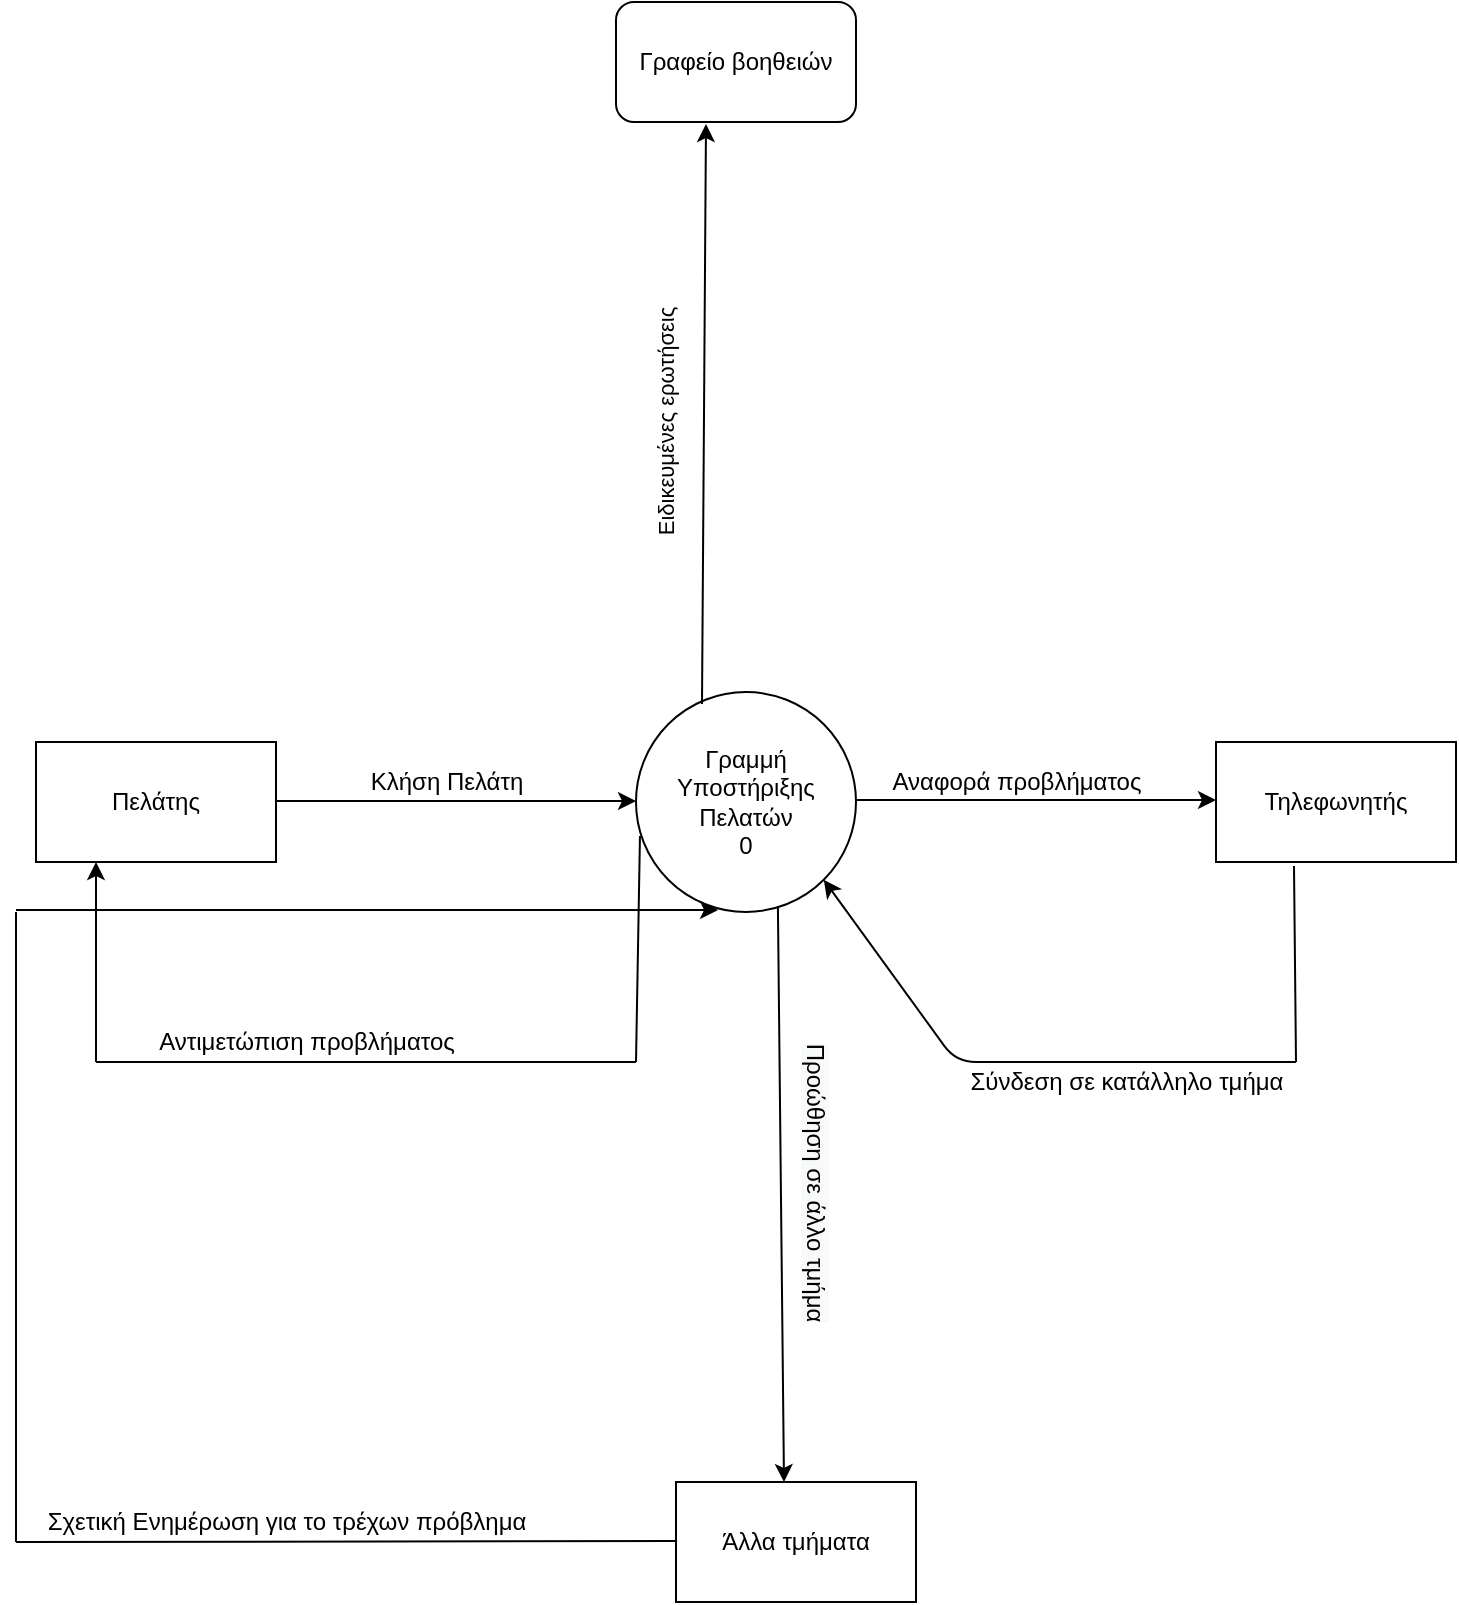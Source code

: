 <mxfile version="13.9.9" type="device"><diagram id="3elvKoKmaonH-hzIDWvf" name="Page-1"><mxGraphModel dx="1659" dy="1737" grid="1" gridSize="10" guides="1" tooltips="1" connect="1" arrows="1" fold="1" page="1" pageScale="1" pageWidth="827" pageHeight="1169" math="0" shadow="0"><root><mxCell id="0"/><mxCell id="1" parent="0"/><mxCell id="E991oYvVs10zfmyrWUR5-1" value="" style="endArrow=classic;html=1;" parent="1" edge="1"><mxGeometry width="50" height="50" relative="1" as="geometry"><mxPoint x="-630" y="269.5" as="sourcePoint"/><mxPoint x="-450" y="269.5" as="targetPoint"/></mxGeometry></mxCell><mxCell id="E991oYvVs10zfmyrWUR5-3" value="Τηλεφωνητής" style="rounded=0;whiteSpace=wrap;html=1;" parent="1" vertex="1"><mxGeometry x="-160" y="240" width="120" height="60" as="geometry"/></mxCell><mxCell id="E991oYvVs10zfmyrWUR5-9" value="Γραμμή Υποστήριξης&lt;br&gt;Πελατών&lt;br&gt;0" style="ellipse;whiteSpace=wrap;html=1;aspect=fixed;" parent="1" vertex="1"><mxGeometry x="-450" y="215" width="110" height="110" as="geometry"/></mxCell><mxCell id="E991oYvVs10zfmyrWUR5-11" value="Πελάτης" style="rounded=0;whiteSpace=wrap;html=1;" parent="1" vertex="1"><mxGeometry x="-750" y="240" width="120" height="60" as="geometry"/></mxCell><mxCell id="E991oYvVs10zfmyrWUR5-12" value="Κλήση Πελάτη" style="text;html=1;align=center;verticalAlign=middle;resizable=0;points=[];autosize=1;" parent="1" vertex="1"><mxGeometry x="-590" y="250" width="90" height="20" as="geometry"/></mxCell><mxCell id="E991oYvVs10zfmyrWUR5-13" value="" style="endArrow=classic;html=1;" parent="1" edge="1"><mxGeometry width="50" height="50" relative="1" as="geometry"><mxPoint x="-340" y="269" as="sourcePoint"/><mxPoint x="-160" y="269" as="targetPoint"/></mxGeometry></mxCell><mxCell id="E991oYvVs10zfmyrWUR5-14" value="Αναφορά προβλήματος" style="text;html=1;align=center;verticalAlign=middle;resizable=0;points=[];autosize=1;" parent="1" vertex="1"><mxGeometry x="-330" y="250" width="140" height="20" as="geometry"/></mxCell><mxCell id="E991oYvVs10zfmyrWUR5-22" value="Γραφείο βοηθειών" style="rounded=1;whiteSpace=wrap;html=1;" parent="1" vertex="1"><mxGeometry x="-460" y="-130" width="120" height="60" as="geometry"/></mxCell><mxCell id="E991oYvVs10zfmyrWUR5-29" value="" style="endArrow=classic;html=1;entryX=1;entryY=1;entryDx=0;entryDy=0;" parent="1" target="E991oYvVs10zfmyrWUR5-9" edge="1"><mxGeometry width="50" height="50" relative="1" as="geometry"><mxPoint x="-120" y="400" as="sourcePoint"/><mxPoint x="-190" y="350" as="targetPoint"/><Array as="points"><mxPoint x="-290" y="400"/></Array></mxGeometry></mxCell><mxCell id="E991oYvVs10zfmyrWUR5-30" value="" style="endArrow=none;html=1;entryX=0.325;entryY=1.033;entryDx=0;entryDy=0;entryPerimeter=0;" parent="1" target="E991oYvVs10zfmyrWUR5-3" edge="1"><mxGeometry width="50" height="50" relative="1" as="geometry"><mxPoint x="-120" y="400" as="sourcePoint"/><mxPoint x="-70" y="350" as="targetPoint"/></mxGeometry></mxCell><mxCell id="E991oYvVs10zfmyrWUR5-35" value="" style="endArrow=classic;html=1;exitX=0.645;exitY=0.973;exitDx=0;exitDy=0;exitPerimeter=0;entryX=0.45;entryY=0;entryDx=0;entryDy=0;entryPerimeter=0;" parent="1" source="E991oYvVs10zfmyrWUR5-9" target="E991oYvVs10zfmyrWUR5-57" edge="1"><mxGeometry width="50" height="50" relative="1" as="geometry"><mxPoint x="-380" y="440" as="sourcePoint"/><mxPoint x="-375.96" y="583.02" as="targetPoint"/></mxGeometry></mxCell><mxCell id="E991oYvVs10zfmyrWUR5-37" value="&lt;span style=&quot;font-size: 12px ; background-color: rgb(248 , 249 , 250)&quot;&gt;Προώθηση σε άλλο τμήμα&lt;/span&gt;" style="edgeLabel;html=1;align=center;verticalAlign=middle;resizable=0;points=[];rotation=90;" parent="E991oYvVs10zfmyrWUR5-35" vertex="1" connectable="0"><mxGeometry x="0.484" y="5" relative="1" as="geometry"><mxPoint x="11.76" y="-75.96" as="offset"/></mxGeometry></mxCell><mxCell id="E991oYvVs10zfmyrWUR5-36" value="" style="endArrow=classic;html=1;exitX=0.3;exitY=0.055;exitDx=0;exitDy=0;exitPerimeter=0;entryX=0.375;entryY=1.017;entryDx=0;entryDy=0;entryPerimeter=0;" parent="1" source="E991oYvVs10zfmyrWUR5-9" target="E991oYvVs10zfmyrWUR5-22" edge="1"><mxGeometry width="50" height="50" relative="1" as="geometry"><mxPoint x="-430" y="190" as="sourcePoint"/><mxPoint x="-417" y="40" as="targetPoint"/></mxGeometry></mxCell><mxCell id="E991oYvVs10zfmyrWUR5-38" value="Σύνδεση σε κατάλληλο τμήμα" style="text;html=1;align=center;verticalAlign=middle;resizable=0;points=[];autosize=1;rotation=0;" parent="1" vertex="1"><mxGeometry x="-290" y="400" width="170" height="20" as="geometry"/></mxCell><mxCell id="E991oYvVs10zfmyrWUR5-40" value="" style="endArrow=none;html=1;exitX=0.25;exitY=0;exitDx=0;exitDy=0;" parent="1" edge="1"><mxGeometry width="50" height="50" relative="1" as="geometry"><mxPoint x="-430" y="639.5" as="sourcePoint"/><mxPoint x="-760" y="640" as="targetPoint"/></mxGeometry></mxCell><mxCell id="E991oYvVs10zfmyrWUR5-41" value="" style="endArrow=none;html=1;" parent="1" edge="1"><mxGeometry width="50" height="50" relative="1" as="geometry"><mxPoint x="-760" y="640" as="sourcePoint"/><mxPoint x="-760" y="325" as="targetPoint"/></mxGeometry></mxCell><mxCell id="E991oYvVs10zfmyrWUR5-42" value="" style="endArrow=classic;html=1;entryX=0.373;entryY=0.991;entryDx=0;entryDy=0;entryPerimeter=0;" parent="1" target="E991oYvVs10zfmyrWUR5-9" edge="1"><mxGeometry width="50" height="50" relative="1" as="geometry"><mxPoint x="-760" y="324" as="sourcePoint"/><mxPoint x="-680" y="310" as="targetPoint"/></mxGeometry></mxCell><mxCell id="E991oYvVs10zfmyrWUR5-43" value="Σχετική Ενημέρωση για το τρέχων πρόβλημα" style="text;html=1;align=center;verticalAlign=middle;resizable=0;points=[];autosize=1;" parent="1" vertex="1"><mxGeometry x="-750" y="620" width="250" height="20" as="geometry"/></mxCell><mxCell id="E991oYvVs10zfmyrWUR5-44" value="" style="endArrow=classic;html=1;entryX=0.25;entryY=1;entryDx=0;entryDy=0;" parent="1" target="E991oYvVs10zfmyrWUR5-11" edge="1"><mxGeometry width="50" height="50" relative="1" as="geometry"><mxPoint x="-720" y="400" as="sourcePoint"/><mxPoint x="-670" y="350" as="targetPoint"/></mxGeometry></mxCell><mxCell id="E991oYvVs10zfmyrWUR5-52" value="" style="endArrow=none;html=1;entryX=0.018;entryY=0.655;entryDx=0;entryDy=0;entryPerimeter=0;" parent="1" target="E991oYvVs10zfmyrWUR5-9" edge="1"><mxGeometry width="50" height="50" relative="1" as="geometry"><mxPoint x="-450" y="400" as="sourcePoint"/><mxPoint x="-400" y="350" as="targetPoint"/></mxGeometry></mxCell><mxCell id="E991oYvVs10zfmyrWUR5-53" value="" style="endArrow=none;html=1;" parent="1" edge="1"><mxGeometry width="50" height="50" relative="1" as="geometry"><mxPoint x="-720" y="400" as="sourcePoint"/><mxPoint x="-450" y="400" as="targetPoint"/></mxGeometry></mxCell><mxCell id="E991oYvVs10zfmyrWUR5-54" value="Αντιμετώπιση προβλήματος" style="text;html=1;align=center;verticalAlign=middle;resizable=0;points=[];autosize=1;" parent="1" vertex="1"><mxGeometry x="-695" y="380" width="160" height="20" as="geometry"/></mxCell><mxCell id="E991oYvVs10zfmyrWUR5-55" value="&lt;span style=&quot;font-size: 11px ; background-color: rgb(255 , 255 , 255)&quot;&gt;Ειδικευμένες ερωτήσεις&lt;/span&gt;" style="text;html=1;align=center;verticalAlign=middle;resizable=0;points=[];autosize=1;rotation=270;" parent="1" vertex="1"><mxGeometry x="-500" y="70" width="130" height="20" as="geometry"/></mxCell><mxCell id="E991oYvVs10zfmyrWUR5-57" value="Άλλα τμήματα" style="rounded=0;whiteSpace=wrap;html=1;" parent="1" vertex="1"><mxGeometry x="-430" y="610" width="120" height="60" as="geometry"/></mxCell></root></mxGraphModel></diagram></mxfile>